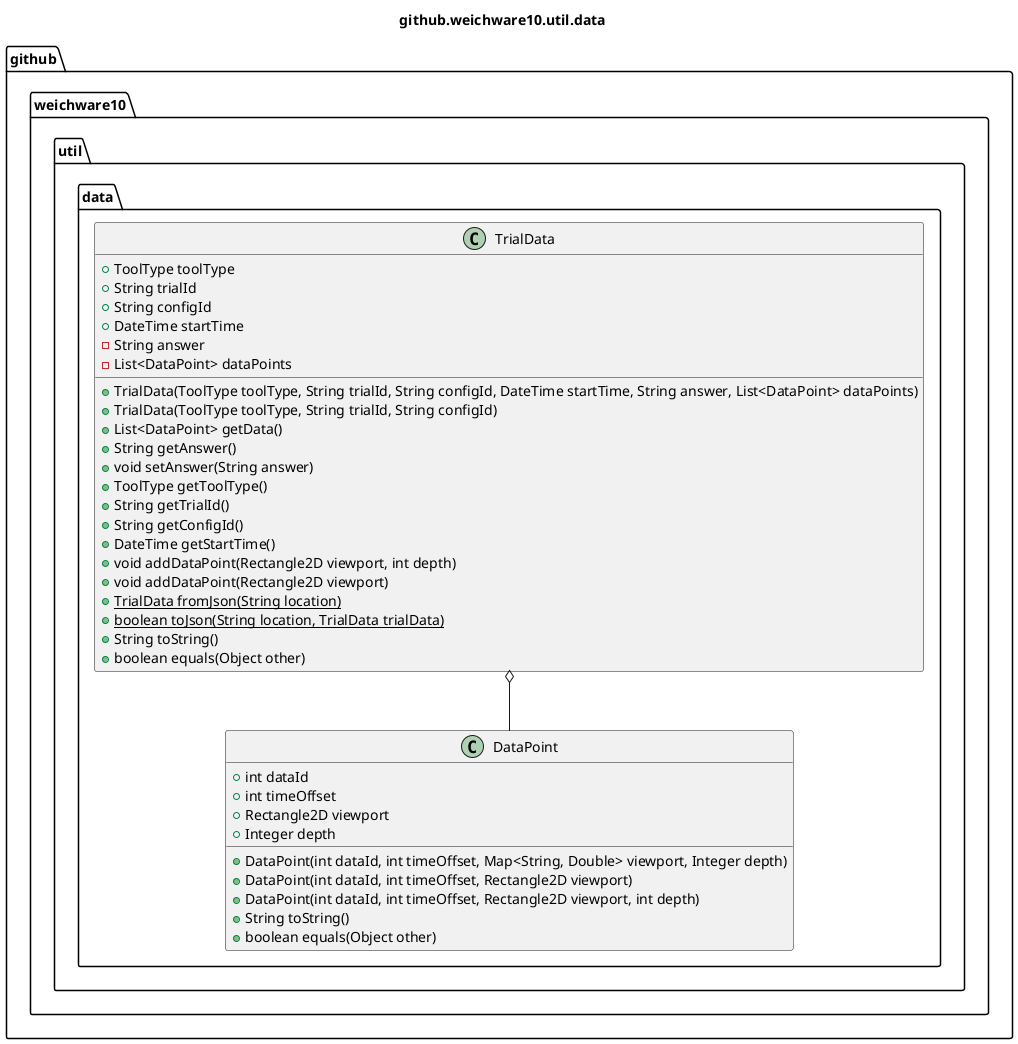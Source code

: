 @startuml github.weichware10.util.data
title github.weichware10.util.data

package github.weichware10.util.data {

    ' -=- classes (github.weichware10.util.data) -=-
    class github.weichware10.util.data.DataPoint {
        ' --- values (github.weichware10.util.data.DataPoint) ---

        ' --- fields (github.weichware10.util.data.DataPoint) ---
        + int dataId
        + int timeOffset
        + Rectangle2D viewport
        + Integer depth

        ' --- methods (github.weichware10.util.data.DataPoint) ---
        +  DataPoint(int dataId, int timeOffset, Map<String, Double> viewport, Integer depth)
        +  DataPoint(int dataId, int timeOffset, Rectangle2D viewport)
        +  DataPoint(int dataId, int timeOffset, Rectangle2D viewport, int depth)
        + String toString()
        + boolean equals(Object other)
    }

    class github.weichware10.util.data.TrialData {
        ' --- values (github.weichware10.util.data.TrialData) ---

        ' --- fields (github.weichware10.util.data.TrialData) ---
        + ToolType toolType
        + String trialId
        + String configId
        + DateTime startTime
        - String answer
        - List<DataPoint> dataPoints

        ' --- methods (github.weichware10.util.data.TrialData) ---
        +  TrialData(ToolType toolType, String trialId, String configId, DateTime startTime, String answer, List<DataPoint> dataPoints)
        +  TrialData(ToolType toolType, String trialId, String configId)
        + List<DataPoint> getData()
        + String getAnswer()
        + void setAnswer(String answer)
        + ToolType getToolType()
        + String getTrialId()
        + String getConfigId()
        + DateTime getStartTime()
        + void addDataPoint(Rectangle2D viewport, int depth)
        + void addDataPoint(Rectangle2D viewport)
        {static}+ TrialData fromJson(String location)
        {static}+ boolean toJson(String location, TrialData trialData)
        + String toString()
        + boolean equals(Object other)
    }

}

' autogenerated field links, may be faulty.

' autogenerated inheritances, may be faulty.

github.weichware10.util.data.TrialData o-- github.weichware10.util.data.DataPoint

@enduml
